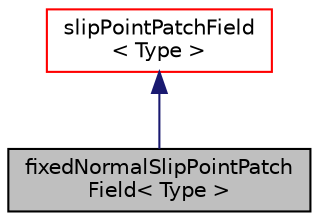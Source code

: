 digraph "fixedNormalSlipPointPatchField&lt; Type &gt;"
{
  bgcolor="transparent";
  edge [fontname="Helvetica",fontsize="10",labelfontname="Helvetica",labelfontsize="10"];
  node [fontname="Helvetica",fontsize="10",shape=record];
  Node0 [label="fixedNormalSlipPointPatch\lField\< Type \>",height=0.2,width=0.4,color="black", fillcolor="grey75", style="filled", fontcolor="black"];
  Node1 -> Node0 [dir="back",color="midnightblue",fontsize="10",style="solid",fontname="Helvetica"];
  Node1 [label="slipPointPatchField\l\< Type \>",height=0.2,width=0.4,color="red",URL="$a27733.html",tooltip="Foam::slipPointPatchField. "];
}
